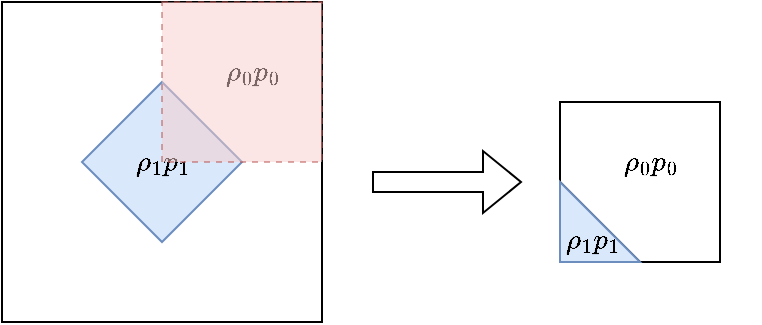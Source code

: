 <mxfile version="24.2.2" type="github">
  <diagram name="第 1 页" id="EfNbBzUA4Zw1a_-X_Y7W">
    <mxGraphModel dx="683" dy="379" grid="1" gridSize="10" guides="1" tooltips="1" connect="1" arrows="1" fold="1" page="1" pageScale="1" pageWidth="400" pageHeight="200" math="1" shadow="0">
      <root>
        <mxCell id="0" />
        <mxCell id="1" parent="0" />
        <mxCell id="kfwrSzfIVA6Um9Dx_CZQ-1" value="" style="whiteSpace=wrap;html=1;aspect=fixed;" vertex="1" parent="1">
          <mxGeometry x="21" y="20" width="160" height="160" as="geometry" />
        </mxCell>
        <mxCell id="kfwrSzfIVA6Um9Dx_CZQ-2" value="" style="rhombus;whiteSpace=wrap;html=1;fillColor=#dae8fc;strokeColor=#6c8ebf;" vertex="1" parent="1">
          <mxGeometry x="61" y="60" width="80" height="80" as="geometry" />
        </mxCell>
        <mxCell id="kfwrSzfIVA6Um9Dx_CZQ-3" value="$$\rho_0 p_0$$" style="text;html=1;align=center;verticalAlign=middle;resizable=0;points=[];autosize=1;strokeColor=none;fillColor=none;" vertex="1" parent="1">
          <mxGeometry x="91" y="40" width="110" height="30" as="geometry" />
        </mxCell>
        <mxCell id="kfwrSzfIVA6Um9Dx_CZQ-4" value="$$\rho_1 p_1$$" style="text;html=1;align=center;verticalAlign=middle;resizable=0;points=[];autosize=1;strokeColor=none;fillColor=none;" vertex="1" parent="1">
          <mxGeometry x="46" y="85" width="110" height="30" as="geometry" />
        </mxCell>
        <mxCell id="kfwrSzfIVA6Um9Dx_CZQ-7" value="" style="whiteSpace=wrap;html=1;aspect=fixed;" vertex="1" parent="1">
          <mxGeometry x="300" y="70" width="80" height="80" as="geometry" />
        </mxCell>
        <mxCell id="kfwrSzfIVA6Um9Dx_CZQ-8" value="" style="endArrow=none;html=1;rounded=0;exitX=0.5;exitY=1;exitDx=0;exitDy=0;entryX=0;entryY=0.5;entryDx=0;entryDy=0;" edge="1" parent="1" source="kfwrSzfIVA6Um9Dx_CZQ-7" target="kfwrSzfIVA6Um9Dx_CZQ-7">
          <mxGeometry width="50" height="50" relative="1" as="geometry">
            <mxPoint x="260" y="160" as="sourcePoint" />
            <mxPoint x="300" y="210" as="targetPoint" />
          </mxGeometry>
        </mxCell>
        <mxCell id="kfwrSzfIVA6Um9Dx_CZQ-9" value="$$\rho_0 p_0$$" style="text;html=1;align=center;verticalAlign=middle;resizable=0;points=[];autosize=1;strokeColor=none;fillColor=none;" vertex="1" parent="1">
          <mxGeometry x="290" y="85" width="110" height="30" as="geometry" />
        </mxCell>
        <mxCell id="kfwrSzfIVA6Um9Dx_CZQ-26" value="" style="verticalLabelPosition=bottom;verticalAlign=top;html=1;shape=mxgraph.basic.orthogonal_triangle;fillColor=#dae8fc;strokeColor=#6c8ebf;" vertex="1" parent="1">
          <mxGeometry x="300" y="110" width="40" height="40" as="geometry" />
        </mxCell>
        <mxCell id="kfwrSzfIVA6Um9Dx_CZQ-10" value="$$\rho_1 p_1$$" style="text;html=1;align=center;verticalAlign=middle;resizable=0;points=[];autosize=1;strokeColor=none;fillColor=none;" vertex="1" parent="1">
          <mxGeometry x="261" y="124" width="110" height="30" as="geometry" />
        </mxCell>
        <mxCell id="kfwrSzfIVA6Um9Dx_CZQ-27" value="" style="rounded=0;whiteSpace=wrap;html=1;dashed=1;fillColor=#f8cecc;strokeColor=#b85450;opacity=50;" vertex="1" parent="1">
          <mxGeometry x="101" y="20" width="80" height="80" as="geometry" />
        </mxCell>
        <mxCell id="kfwrSzfIVA6Um9Dx_CZQ-29" value="" style="shape=flexArrow;endArrow=classic;html=1;rounded=0;" edge="1" parent="1">
          <mxGeometry width="50" height="50" relative="1" as="geometry">
            <mxPoint x="206" y="110" as="sourcePoint" />
            <mxPoint x="281" y="110" as="targetPoint" />
          </mxGeometry>
        </mxCell>
      </root>
    </mxGraphModel>
  </diagram>
</mxfile>
